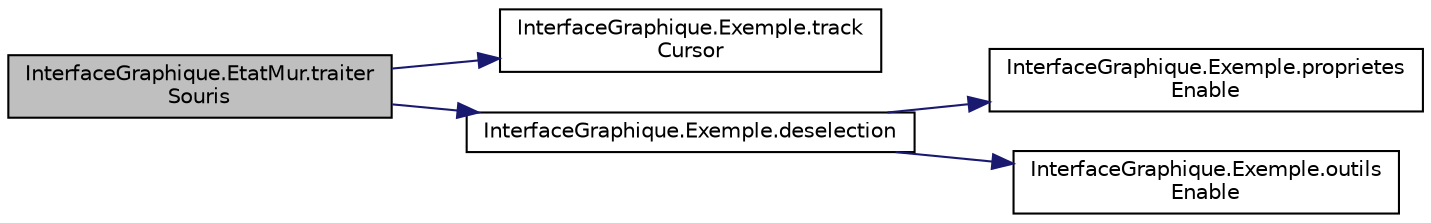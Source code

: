 digraph "InterfaceGraphique.EtatMur.traiterSouris"
{
  edge [fontname="Helvetica",fontsize="10",labelfontname="Helvetica",labelfontsize="10"];
  node [fontname="Helvetica",fontsize="10",shape=record];
  rankdir="LR";
  Node1 [label="InterfaceGraphique.EtatMur.traiter\lSouris",height=0.2,width=0.4,color="black", fillcolor="grey75", style="filled", fontcolor="black"];
  Node1 -> Node2 [color="midnightblue",fontsize="10",style="solid",fontname="Helvetica"];
  Node2 [label="InterfaceGraphique.Exemple.track\lCursor",height=0.2,width=0.4,color="black", fillcolor="white", style="filled",URL="$d9/d14/class_interface_graphique_1_1_exemple.html#aebe226187f0926a46d8e6924f27660bf",tooltip="Active ou désactive le tracking de la souris. "];
  Node1 -> Node3 [color="midnightblue",fontsize="10",style="solid",fontname="Helvetica"];
  Node3 [label="InterfaceGraphique.Exemple.deselection",height=0.2,width=0.4,color="black", fillcolor="white", style="filled",URL="$d9/d14/class_interface_graphique_1_1_exemple.html#afa882f37727088b58d69423a3f552966",tooltip="Désélectionne tous les objets. "];
  Node3 -> Node4 [color="midnightblue",fontsize="10",style="solid",fontname="Helvetica"];
  Node4 [label="InterfaceGraphique.Exemple.proprietes\lEnable",height=0.2,width=0.4,color="black", fillcolor="white", style="filled",URL="$d9/d14/class_interface_graphique_1_1_exemple.html#a2c2d8dfa87bb7de468b099e6b7c9a6d8",tooltip="Active ou désactive les labels de propriétés spatiales des objets. "];
  Node3 -> Node5 [color="midnightblue",fontsize="10",style="solid",fontname="Helvetica"];
  Node5 [label="InterfaceGraphique.Exemple.outils\lEnable",height=0.2,width=0.4,color="black", fillcolor="white", style="filled",URL="$d9/d14/class_interface_graphique_1_1_exemple.html#a9ebdbe7d0732cdacef861c9b5c9691b0",tooltip="Active ou désactive les boutons d&#39;outils de modification de la table. "];
}
